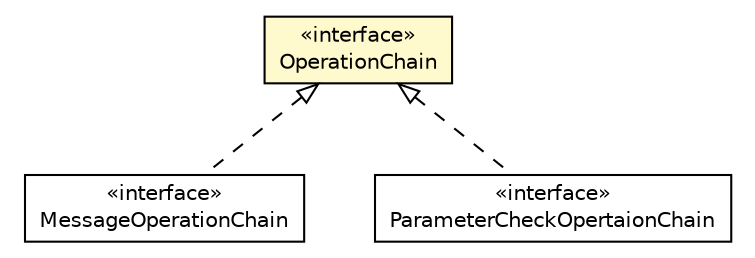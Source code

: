 #!/usr/local/bin/dot
#
# Class diagram 
# Generated by UMLGraph version R5_6-24-gf6e263 (http://www.umlgraph.org/)
#

digraph G {
	edge [fontname="Helvetica",fontsize=10,labelfontname="Helvetica",labelfontsize=10];
	node [fontname="Helvetica",fontsize=10,shape=plaintext];
	nodesep=0.25;
	ranksep=0.5;
	// org.universAAL.ri.gateway.operations.MessageOperationChain
	c20772 [label=<<table title="org.universAAL.ri.gateway.operations.MessageOperationChain" border="0" cellborder="1" cellspacing="0" cellpadding="2" port="p" href="./MessageOperationChain.html">
		<tr><td><table border="0" cellspacing="0" cellpadding="1">
<tr><td align="center" balign="center"> &#171;interface&#187; </td></tr>
<tr><td align="center" balign="center"> MessageOperationChain </td></tr>
		</table></td></tr>
		</table>>, URL="./MessageOperationChain.html", fontname="Helvetica", fontcolor="black", fontsize=10.0];
	// org.universAAL.ri.gateway.operations.OperationChain
	c20773 [label=<<table title="org.universAAL.ri.gateway.operations.OperationChain" border="0" cellborder="1" cellspacing="0" cellpadding="2" port="p" bgcolor="lemonChiffon" href="./OperationChain.html">
		<tr><td><table border="0" cellspacing="0" cellpadding="1">
<tr><td align="center" balign="center"> &#171;interface&#187; </td></tr>
<tr><td align="center" balign="center"> OperationChain </td></tr>
		</table></td></tr>
		</table>>, URL="./OperationChain.html", fontname="Helvetica", fontcolor="black", fontsize=10.0];
	// org.universAAL.ri.gateway.operations.ParameterCheckOpertaionChain
	c20775 [label=<<table title="org.universAAL.ri.gateway.operations.ParameterCheckOpertaionChain" border="0" cellborder="1" cellspacing="0" cellpadding="2" port="p" href="./ParameterCheckOpertaionChain.html">
		<tr><td><table border="0" cellspacing="0" cellpadding="1">
<tr><td align="center" balign="center"> &#171;interface&#187; </td></tr>
<tr><td align="center" balign="center"> ParameterCheckOpertaionChain </td></tr>
		</table></td></tr>
		</table>>, URL="./ParameterCheckOpertaionChain.html", fontname="Helvetica", fontcolor="black", fontsize=10.0];
	//org.universAAL.ri.gateway.operations.MessageOperationChain implements org.universAAL.ri.gateway.operations.OperationChain
	c20773:p -> c20772:p [dir=back,arrowtail=empty,style=dashed];
	//org.universAAL.ri.gateway.operations.ParameterCheckOpertaionChain implements org.universAAL.ri.gateway.operations.OperationChain
	c20773:p -> c20775:p [dir=back,arrowtail=empty,style=dashed];
}

